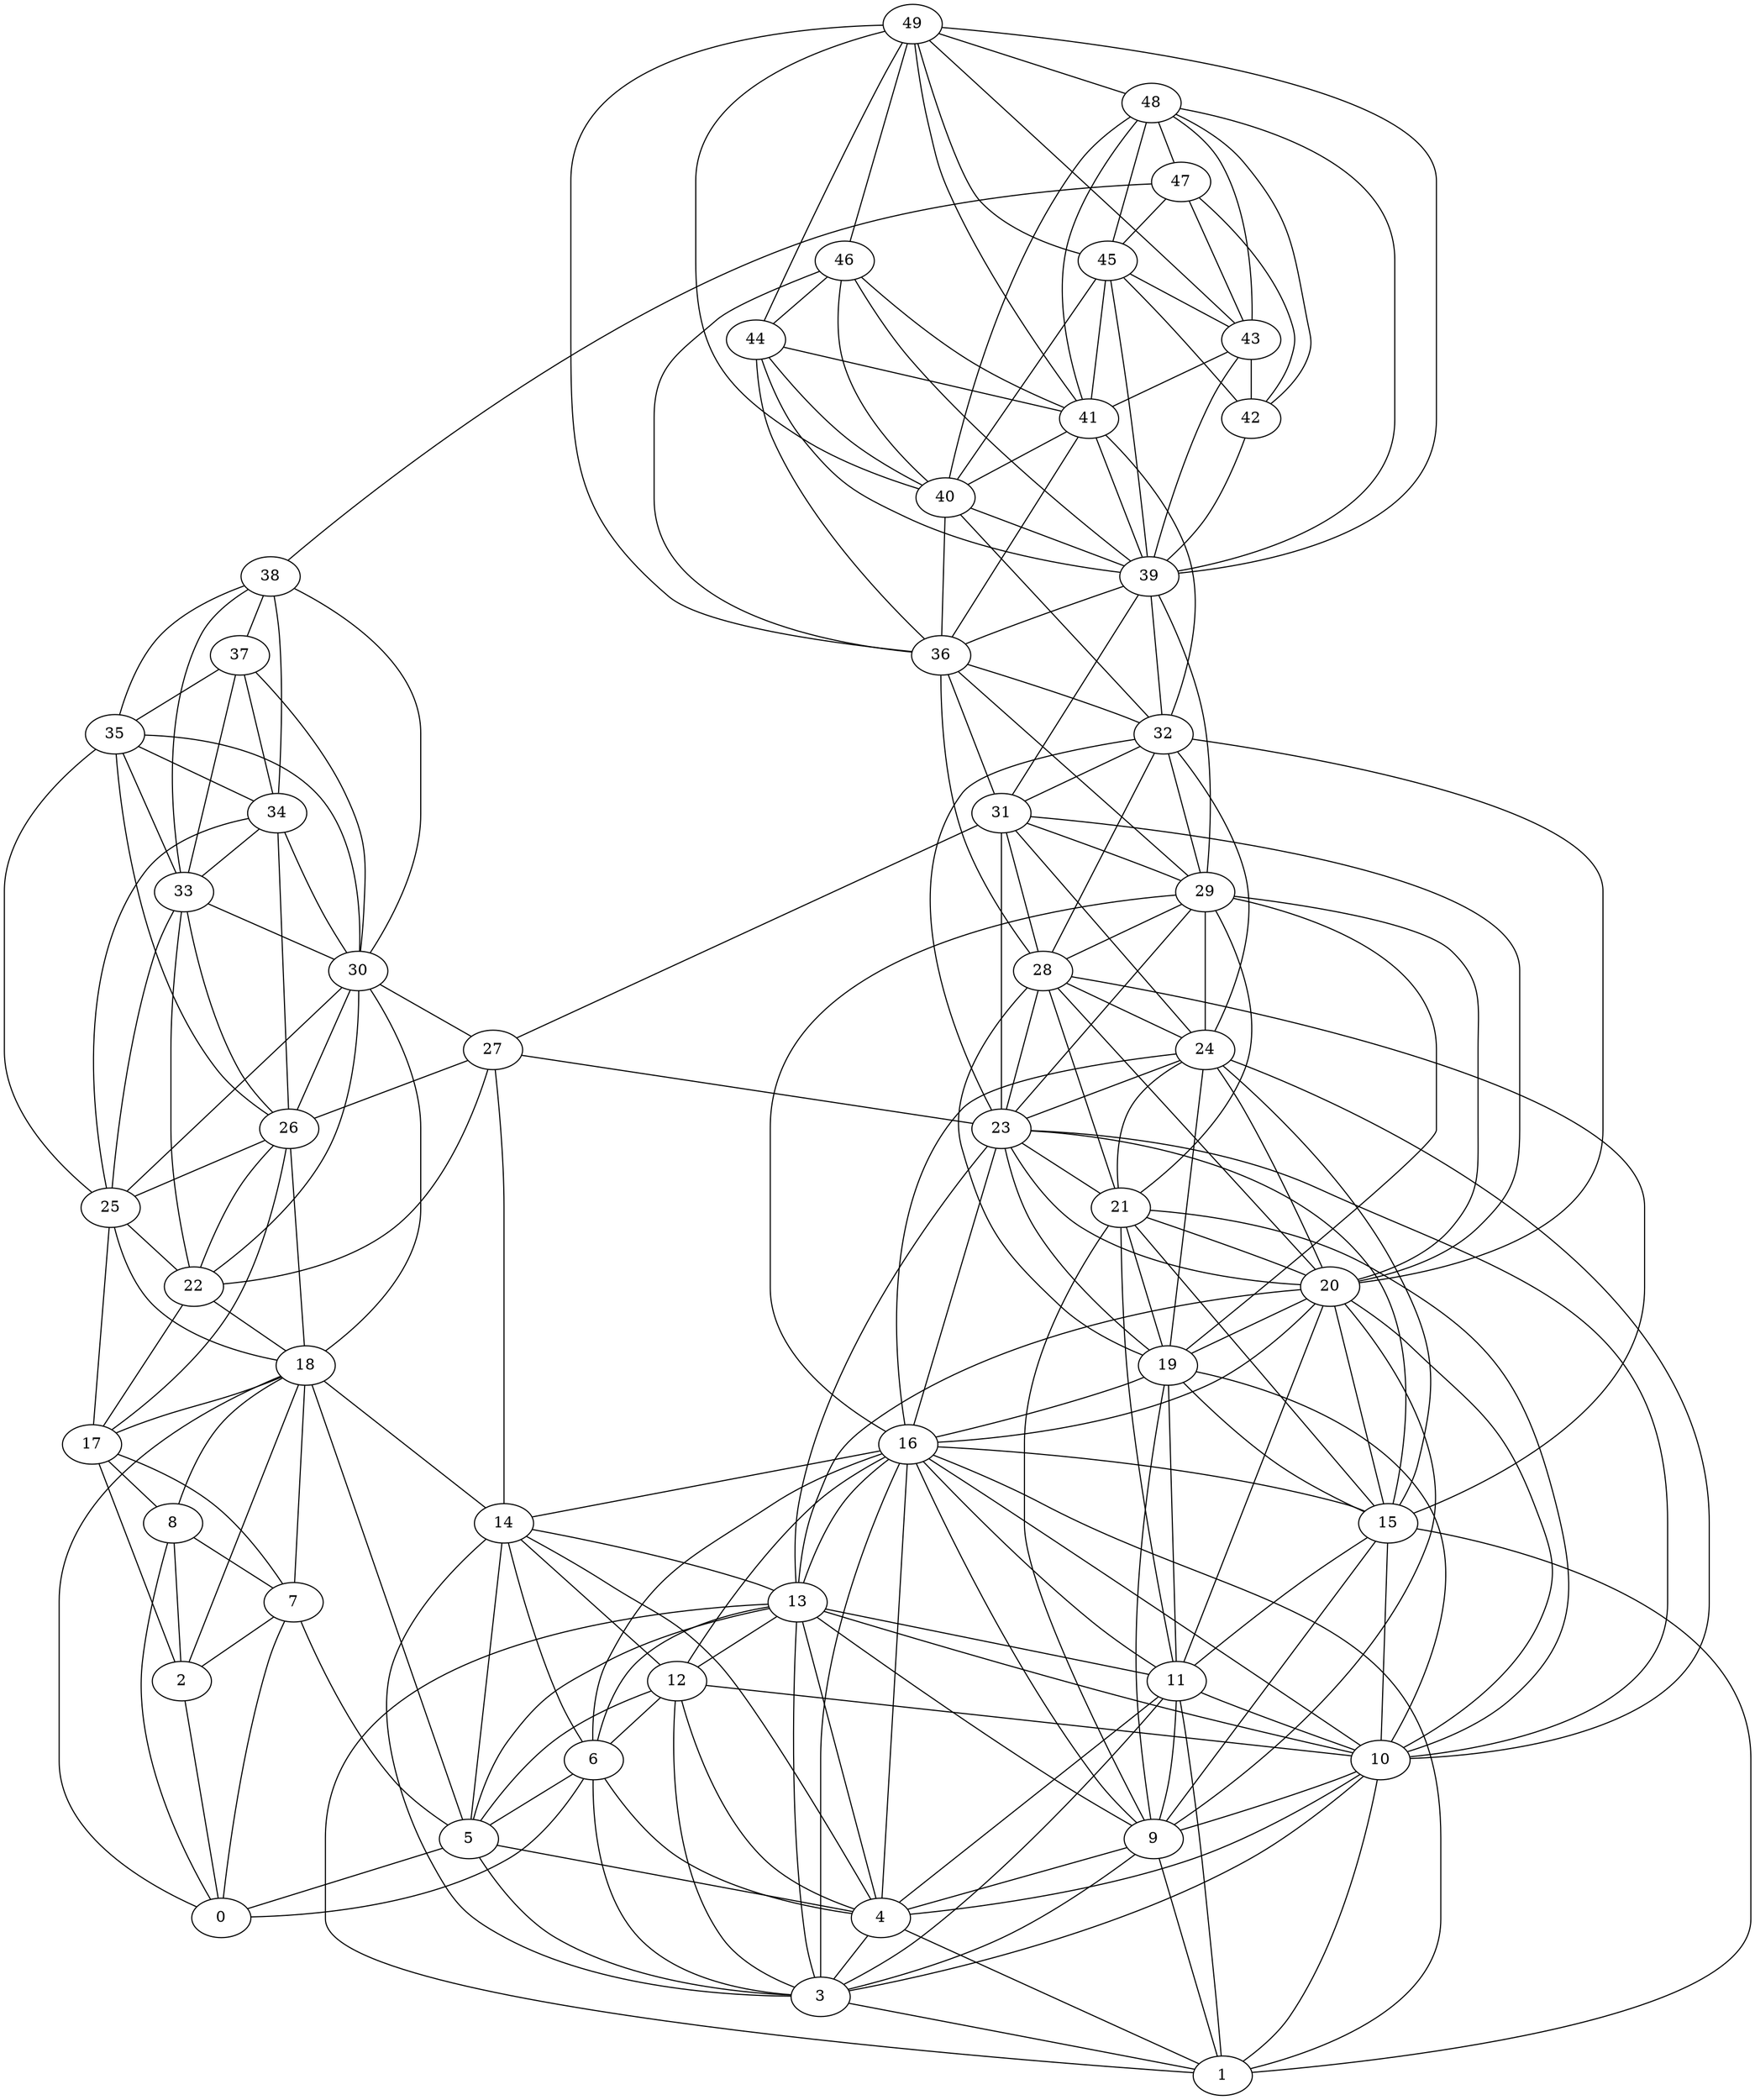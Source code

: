 /* Created by igraph 0.7.1 */
graph {
  0 [
    x=0.00915134255335892
    y=0.826888020774187
  ];
  1 [
    x=0.042541385201976
    y=0.210136762894653
  ];
  2 [
    x=0.0664543817456703
    y=0.964790935578959
  ];
  3 [
    x=0.0702434272150114
    y=0.409127852143653
  ];
  4 [
    x=0.0861896613545693
    y=0.405380666505705
  ];
  5 [
    x=0.104548791330931
    y=0.651821926836642
  ];
  6 [
    x=0.115085024450314
    y=0.566250473077977
  ];
  7 [
    x=0.120494399640808
    y=0.948376526586259
  ];
  8 [
    x=0.169075359320942
    y=0.995881807488236
  ];
  9 [
    x=0.188257787571883
    y=0.155083785752705
  ];
  10 [
    x=0.196876167267734
    y=0.213214842537009
  ];
  11 [
    x=0.197813433751276
    y=0.141901000294707
  ];
  12 [
    x=0.201573680780591
    y=0.500335124094063
  ];
  13 [
    x=0.236387834596883
    y=0.4337930979145
  ];
  14 [
    x=0.238104449854026
    y=0.618068912769736
  ];
  15 [
    x=0.243984152959021
    y=0.0965153162953356
  ];
  16 [
    x=0.271838145469794
    y=0.344399832800515
  ];
  17 [
    x=0.302092758414853
    y=0.996552794953955
  ];
  18 [
    x=0.30372090551827
    y=0.808325658835774
  ];
  19 [
    x=0.402339279252444
    y=0.0884830019478211
  ];
  20 [
    x=0.403276225046978
    y=0.216277142656028
  ];
  21 [
    x=0.442828527118879
    y=0.051785375118049
  ];
  22 [
    x=0.443672235434154
    y=0.842920684103139
  ];
  23 [
    x=0.476028435862585
    y=0.265417536894364
  ];
  24 [
    x=0.484466541805195
    y=0.24416524881946
  ];
  25 [
    x=0.507569867516877
    y=0.996025305871572
  ];
  26 [
    x=0.515333534350238
    y=0.795878420496889
  ];
  27 [
    x=0.523474962016244
    y=0.558130550702562
  ];
  28 [
    x=0.532797907841343
    y=0.168738876888467
  ];
  29 [
    x=0.538658744057411
    y=0.237963467746882
  ];
  30 [
    x=0.576338791449424
    y=0.841640694196173
  ];
  31 [
    x=0.576567888271546
    y=0.33797179384922
  ];
  32 [
    x=0.650733496676253
    y=0.286172449153896
  ];
  33 [
    x=0.673800276732398
    y=0.953224688910052
  ];
  34 [
    x=0.743898908433267
    y=0.84021467721626
  ];
  35 [
    x=0.765196282672194
    y=0.937064297556359
  ];
  36 [
    x=0.773414067179793
    y=0.149056066756365
  ];
  37 [
    x=0.819707170841164
    y=0.957681662691468
  ];
  38 [
    x=0.827555219278718
    y=0.83429426851779
  ];
  39 [
    x=0.82906377158089
    y=0.268706499698975
  ];
  40 [
    x=0.862314994957116
    y=0.185034872102698
  ];
  41 [
    x=0.877752182630652
    y=0.234627717566438
  ];
  42 [
    x=0.911104114332182
    y=0.537560903056755
  ];
  43 [
    x=0.913632682681528
    y=0.490419053461313
  ];
  44 [
    x=0.940063904883296
    y=0.0746790064760304
  ];
  45 [
    x=0.955518830020256
    y=0.460970916695721
  ];
  46 [
    x=0.96103012863946
    y=0.0751851004914614
  ];
  47 [
    x=0.969351258979501
    y=0.642087837743011
  ];
  48 [
    x=0.975359735643486
    y=0.453259686322563
  ];
  49 [
    x=0.984874848679274
    y=0.245586059549463
  ];

  2 -- 0;
  5 -- 0;
  6 -- 0;
  7 -- 0;
  8 -- 0;
  18 -- 0;
  3 -- 1;
  4 -- 1;
  9 -- 1;
  10 -- 1;
  11 -- 1;
  13 -- 1;
  15 -- 1;
  16 -- 1;
  7 -- 2;
  8 -- 2;
  17 -- 2;
  18 -- 2;
  4 -- 3;
  5 -- 3;
  6 -- 3;
  9 -- 3;
  10 -- 3;
  11 -- 3;
  12 -- 3;
  13 -- 3;
  14 -- 3;
  16 -- 3;
  5 -- 4;
  6 -- 4;
  9 -- 4;
  10 -- 4;
  11 -- 4;
  12 -- 4;
  13 -- 4;
  14 -- 4;
  16 -- 4;
  6 -- 5;
  7 -- 5;
  12 -- 5;
  13 -- 5;
  14 -- 5;
  18 -- 5;
  12 -- 6;
  13 -- 6;
  14 -- 6;
  16 -- 6;
  8 -- 7;
  17 -- 7;
  18 -- 7;
  17 -- 8;
  18 -- 8;
  10 -- 9;
  11 -- 9;
  13 -- 9;
  15 -- 9;
  16 -- 9;
  19 -- 9;
  20 -- 9;
  21 -- 9;
  11 -- 10;
  12 -- 10;
  13 -- 10;
  15 -- 10;
  16 -- 10;
  19 -- 10;
  20 -- 10;
  21 -- 10;
  23 -- 10;
  24 -- 10;
  13 -- 11;
  15 -- 11;
  16 -- 11;
  19 -- 11;
  20 -- 11;
  21 -- 11;
  13 -- 12;
  14 -- 12;
  16 -- 12;
  14 -- 13;
  16 -- 13;
  20 -- 13;
  23 -- 13;
  16 -- 14;
  18 -- 14;
  27 -- 14;
  16 -- 15;
  19 -- 15;
  20 -- 15;
  21 -- 15;
  23 -- 15;
  24 -- 15;
  28 -- 15;
  19 -- 16;
  20 -- 16;
  23 -- 16;
  24 -- 16;
  29 -- 16;
  18 -- 17;
  22 -- 17;
  25 -- 17;
  26 -- 17;
  22 -- 18;
  25 -- 18;
  26 -- 18;
  30 -- 18;
  20 -- 19;
  21 -- 19;
  23 -- 19;
  24 -- 19;
  28 -- 19;
  29 -- 19;
  21 -- 20;
  23 -- 20;
  24 -- 20;
  28 -- 20;
  29 -- 20;
  31 -- 20;
  32 -- 20;
  23 -- 21;
  24 -- 21;
  28 -- 21;
  29 -- 21;
  25 -- 22;
  26 -- 22;
  27 -- 22;
  30 -- 22;
  33 -- 22;
  24 -- 23;
  27 -- 23;
  28 -- 23;
  29 -- 23;
  31 -- 23;
  32 -- 23;
  28 -- 24;
  29 -- 24;
  31 -- 24;
  32 -- 24;
  26 -- 25;
  30 -- 25;
  33 -- 25;
  34 -- 25;
  35 -- 25;
  27 -- 26;
  30 -- 26;
  33 -- 26;
  34 -- 26;
  35 -- 26;
  30 -- 27;
  31 -- 27;
  29 -- 28;
  31 -- 28;
  32 -- 28;
  36 -- 28;
  31 -- 29;
  32 -- 29;
  36 -- 29;
  39 -- 29;
  33 -- 30;
  34 -- 30;
  35 -- 30;
  37 -- 30;
  38 -- 30;
  32 -- 31;
  36 -- 31;
  39 -- 31;
  36 -- 32;
  39 -- 32;
  40 -- 32;
  41 -- 32;
  34 -- 33;
  35 -- 33;
  37 -- 33;
  38 -- 33;
  35 -- 34;
  37 -- 34;
  38 -- 34;
  37 -- 35;
  38 -- 35;
  39 -- 36;
  40 -- 36;
  41 -- 36;
  44 -- 36;
  46 -- 36;
  49 -- 36;
  38 -- 37;
  47 -- 38;
  40 -- 39;
  41 -- 39;
  42 -- 39;
  43 -- 39;
  44 -- 39;
  45 -- 39;
  46 -- 39;
  48 -- 39;
  49 -- 39;
  41 -- 40;
  44 -- 40;
  45 -- 40;
  46 -- 40;
  48 -- 40;
  49 -- 40;
  43 -- 41;
  44 -- 41;
  45 -- 41;
  46 -- 41;
  48 -- 41;
  49 -- 41;
  43 -- 42;
  45 -- 42;
  47 -- 42;
  48 -- 42;
  45 -- 43;
  47 -- 43;
  48 -- 43;
  49 -- 43;
  46 -- 44;
  49 -- 44;
  47 -- 45;
  48 -- 45;
  49 -- 45;
  49 -- 46;
  48 -- 47;
  49 -- 48;
}
